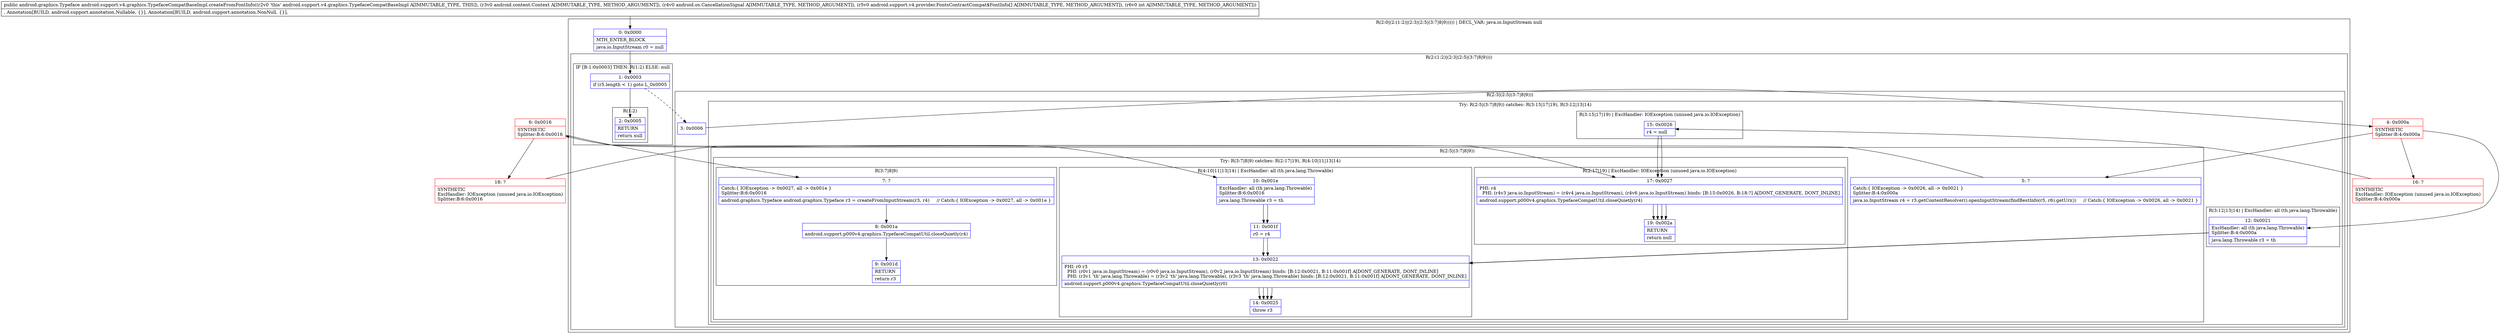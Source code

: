 digraph "CFG forandroid.support.v4.graphics.TypefaceCompatBaseImpl.createFromFontInfo(Landroid\/content\/Context;Landroid\/os\/CancellationSignal;[Landroid\/support\/v4\/provider\/FontsContractCompat$FontInfo;I)Landroid\/graphics\/Typeface;" {
subgraph cluster_Region_43237929 {
label = "R(2:0|(2:(1:2)|(2:3|(2:5|(3:7|8|9))))) | DECL_VAR: java.io.InputStream null\l";
node [shape=record,color=blue];
Node_0 [shape=record,label="{0\:\ 0x0000|MTH_ENTER_BLOCK\l|java.io.InputStream r0 = null\l}"];
subgraph cluster_Region_675902346 {
label = "R(2:(1:2)|(2:3|(2:5|(3:7|8|9))))";
node [shape=record,color=blue];
subgraph cluster_IfRegion_1542443391 {
label = "IF [B:1:0x0003] THEN: R(1:2) ELSE: null";
node [shape=record,color=blue];
Node_1 [shape=record,label="{1\:\ 0x0003|if (r5.length \< 1) goto L_0x0005\l}"];
subgraph cluster_Region_1626946049 {
label = "R(1:2)";
node [shape=record,color=blue];
Node_2 [shape=record,label="{2\:\ 0x0005|RETURN\l|return null\l}"];
}
}
subgraph cluster_Region_1852375483 {
label = "R(2:3|(2:5|(3:7|8|9)))";
node [shape=record,color=blue];
Node_3 [shape=record,label="{3\:\ 0x0006}"];
subgraph cluster_TryCatchRegion_232782559 {
label = "Try: R(2:5|(3:7|8|9)) catches: R(3:15|17|19), R(3:12|13|14)";
node [shape=record,color=blue];
subgraph cluster_Region_2135705408 {
label = "R(2:5|(3:7|8|9))";
node [shape=record,color=blue];
Node_5 [shape=record,label="{5\:\ ?|Catch:\{ IOException \-\> 0x0026, all \-\> 0x0021 \}\lSplitter:B:4:0x000a\l|java.io.InputStream r4 = r3.getContentResolver().openInputStream(findBestInfo(r5, r6).getUri())     \/\/ Catch:\{ IOException \-\> 0x0026, all \-\> 0x0021 \}\l}"];
subgraph cluster_TryCatchRegion_681489970 {
label = "Try: R(3:7|8|9) catches: R(2:17|19), R(4:10|11|13|14)";
node [shape=record,color=blue];
subgraph cluster_Region_1928324980 {
label = "R(3:7|8|9)";
node [shape=record,color=blue];
Node_7 [shape=record,label="{7\:\ ?|Catch:\{ IOException \-\> 0x0027, all \-\> 0x001e \}\lSplitter:B:6:0x0016\l|android.graphics.Typeface android.graphics.Typeface r3 = createFromInputStream(r3, r4)     \/\/ Catch:\{ IOException \-\> 0x0027, all \-\> 0x001e \}\l}"];
Node_8 [shape=record,label="{8\:\ 0x001a|android.support.p000v4.graphics.TypefaceCompatUtil.closeQuietly(r4)\l}"];
Node_9 [shape=record,label="{9\:\ 0x001d|RETURN\l|return r3\l}"];
}
subgraph cluster_Region_27174930 {
label = "R(2:17|19) | ExcHandler: IOException (unused java.io.IOException)\l";
node [shape=record,color=blue];
Node_17 [shape=record,label="{17\:\ 0x0027|PHI: r4 \l  PHI: (r4v3 java.io.InputStream) = (r4v4 java.io.InputStream), (r4v6 java.io.InputStream) binds: [B:15:0x0026, B:18:?] A[DONT_GENERATE, DONT_INLINE]\l|android.support.p000v4.graphics.TypefaceCompatUtil.closeQuietly(r4)\l}"];
Node_19 [shape=record,label="{19\:\ 0x002a|RETURN\l|return null\l}"];
}
subgraph cluster_Region_774136156 {
label = "R(4:10|11|13|14) | ExcHandler: all (th java.lang.Throwable)\l";
node [shape=record,color=blue];
Node_10 [shape=record,label="{10\:\ 0x001e|ExcHandler: all (th java.lang.Throwable)\lSplitter:B:6:0x0016\l|java.lang.Throwable r3 = th\l}"];
Node_11 [shape=record,label="{11\:\ 0x001f|r0 = r4\l}"];
Node_13 [shape=record,label="{13\:\ 0x0022|PHI: r0 r3 \l  PHI: (r0v1 java.io.InputStream) = (r0v0 java.io.InputStream), (r0v2 java.io.InputStream) binds: [B:12:0x0021, B:11:0x001f] A[DONT_GENERATE, DONT_INLINE]\l  PHI: (r3v1 'th' java.lang.Throwable) = (r3v2 'th' java.lang.Throwable), (r3v3 'th' java.lang.Throwable) binds: [B:12:0x0021, B:11:0x001f] A[DONT_GENERATE, DONT_INLINE]\l|android.support.p000v4.graphics.TypefaceCompatUtil.closeQuietly(r0)\l}"];
Node_14 [shape=record,label="{14\:\ 0x0025|throw r3\l}"];
}
}
}
subgraph cluster_Region_1674724249 {
label = "R(3:15|17|19) | ExcHandler: IOException (unused java.io.IOException)\l";
node [shape=record,color=blue];
Node_15 [shape=record,label="{15\:\ 0x0026|r4 = null\l}"];
Node_17 [shape=record,label="{17\:\ 0x0027|PHI: r4 \l  PHI: (r4v3 java.io.InputStream) = (r4v4 java.io.InputStream), (r4v6 java.io.InputStream) binds: [B:15:0x0026, B:18:?] A[DONT_GENERATE, DONT_INLINE]\l|android.support.p000v4.graphics.TypefaceCompatUtil.closeQuietly(r4)\l}"];
Node_19 [shape=record,label="{19\:\ 0x002a|RETURN\l|return null\l}"];
}
subgraph cluster_Region_495553818 {
label = "R(3:12|13|14) | ExcHandler: all (th java.lang.Throwable)\l";
node [shape=record,color=blue];
Node_12 [shape=record,label="{12\:\ 0x0021|ExcHandler: all (th java.lang.Throwable)\lSplitter:B:4:0x000a\l|java.lang.Throwable r3 = th\l}"];
Node_13 [shape=record,label="{13\:\ 0x0022|PHI: r0 r3 \l  PHI: (r0v1 java.io.InputStream) = (r0v0 java.io.InputStream), (r0v2 java.io.InputStream) binds: [B:12:0x0021, B:11:0x001f] A[DONT_GENERATE, DONT_INLINE]\l  PHI: (r3v1 'th' java.lang.Throwable) = (r3v2 'th' java.lang.Throwable), (r3v3 'th' java.lang.Throwable) binds: [B:12:0x0021, B:11:0x001f] A[DONT_GENERATE, DONT_INLINE]\l|android.support.p000v4.graphics.TypefaceCompatUtil.closeQuietly(r0)\l}"];
Node_14 [shape=record,label="{14\:\ 0x0025|throw r3\l}"];
}
}
}
}
}
subgraph cluster_Region_1674724249 {
label = "R(3:15|17|19) | ExcHandler: IOException (unused java.io.IOException)\l";
node [shape=record,color=blue];
Node_15 [shape=record,label="{15\:\ 0x0026|r4 = null\l}"];
Node_17 [shape=record,label="{17\:\ 0x0027|PHI: r4 \l  PHI: (r4v3 java.io.InputStream) = (r4v4 java.io.InputStream), (r4v6 java.io.InputStream) binds: [B:15:0x0026, B:18:?] A[DONT_GENERATE, DONT_INLINE]\l|android.support.p000v4.graphics.TypefaceCompatUtil.closeQuietly(r4)\l}"];
Node_19 [shape=record,label="{19\:\ 0x002a|RETURN\l|return null\l}"];
}
subgraph cluster_Region_495553818 {
label = "R(3:12|13|14) | ExcHandler: all (th java.lang.Throwable)\l";
node [shape=record,color=blue];
Node_12 [shape=record,label="{12\:\ 0x0021|ExcHandler: all (th java.lang.Throwable)\lSplitter:B:4:0x000a\l|java.lang.Throwable r3 = th\l}"];
Node_13 [shape=record,label="{13\:\ 0x0022|PHI: r0 r3 \l  PHI: (r0v1 java.io.InputStream) = (r0v0 java.io.InputStream), (r0v2 java.io.InputStream) binds: [B:12:0x0021, B:11:0x001f] A[DONT_GENERATE, DONT_INLINE]\l  PHI: (r3v1 'th' java.lang.Throwable) = (r3v2 'th' java.lang.Throwable), (r3v3 'th' java.lang.Throwable) binds: [B:12:0x0021, B:11:0x001f] A[DONT_GENERATE, DONT_INLINE]\l|android.support.p000v4.graphics.TypefaceCompatUtil.closeQuietly(r0)\l}"];
Node_14 [shape=record,label="{14\:\ 0x0025|throw r3\l}"];
}
subgraph cluster_Region_27174930 {
label = "R(2:17|19) | ExcHandler: IOException (unused java.io.IOException)\l";
node [shape=record,color=blue];
Node_17 [shape=record,label="{17\:\ 0x0027|PHI: r4 \l  PHI: (r4v3 java.io.InputStream) = (r4v4 java.io.InputStream), (r4v6 java.io.InputStream) binds: [B:15:0x0026, B:18:?] A[DONT_GENERATE, DONT_INLINE]\l|android.support.p000v4.graphics.TypefaceCompatUtil.closeQuietly(r4)\l}"];
Node_19 [shape=record,label="{19\:\ 0x002a|RETURN\l|return null\l}"];
}
subgraph cluster_Region_774136156 {
label = "R(4:10|11|13|14) | ExcHandler: all (th java.lang.Throwable)\l";
node [shape=record,color=blue];
Node_10 [shape=record,label="{10\:\ 0x001e|ExcHandler: all (th java.lang.Throwable)\lSplitter:B:6:0x0016\l|java.lang.Throwable r3 = th\l}"];
Node_11 [shape=record,label="{11\:\ 0x001f|r0 = r4\l}"];
Node_13 [shape=record,label="{13\:\ 0x0022|PHI: r0 r3 \l  PHI: (r0v1 java.io.InputStream) = (r0v0 java.io.InputStream), (r0v2 java.io.InputStream) binds: [B:12:0x0021, B:11:0x001f] A[DONT_GENERATE, DONT_INLINE]\l  PHI: (r3v1 'th' java.lang.Throwable) = (r3v2 'th' java.lang.Throwable), (r3v3 'th' java.lang.Throwable) binds: [B:12:0x0021, B:11:0x001f] A[DONT_GENERATE, DONT_INLINE]\l|android.support.p000v4.graphics.TypefaceCompatUtil.closeQuietly(r0)\l}"];
Node_14 [shape=record,label="{14\:\ 0x0025|throw r3\l}"];
}
Node_4 [shape=record,color=red,label="{4\:\ 0x000a|SYNTHETIC\lSplitter:B:4:0x000a\l}"];
Node_6 [shape=record,color=red,label="{6\:\ 0x0016|SYNTHETIC\lSplitter:B:6:0x0016\l}"];
Node_16 [shape=record,color=red,label="{16\:\ ?|SYNTHETIC\lExcHandler: IOException (unused java.io.IOException)\lSplitter:B:4:0x000a\l}"];
Node_18 [shape=record,color=red,label="{18\:\ ?|SYNTHETIC\lExcHandler: IOException (unused java.io.IOException)\lSplitter:B:6:0x0016\l}"];
MethodNode[shape=record,label="{public android.graphics.Typeface android.support.v4.graphics.TypefaceCompatBaseImpl.createFromFontInfo((r2v0 'this' android.support.v4.graphics.TypefaceCompatBaseImpl A[IMMUTABLE_TYPE, THIS]), (r3v0 android.content.Context A[IMMUTABLE_TYPE, METHOD_ARGUMENT]), (r4v0 android.os.CancellationSignal A[IMMUTABLE_TYPE, METHOD_ARGUMENT]), (r5v0 android.support.v4.provider.FontsContractCompat$FontInfo[] A[IMMUTABLE_TYPE, METHOD_ARGUMENT]), (r6v0 int A[IMMUTABLE_TYPE, METHOD_ARGUMENT]))  | , Annotation[BUILD, android.support.annotation.Nullable, \{\}], Annotation[BUILD, android.support.annotation.NonNull, \{\}], \l}"];
MethodNode -> Node_0;
Node_0 -> Node_1;
Node_1 -> Node_2;
Node_1 -> Node_3[style=dashed];
Node_3 -> Node_4;
Node_5 -> Node_6;
Node_7 -> Node_8;
Node_8 -> Node_9;
Node_17 -> Node_19;
Node_10 -> Node_11;
Node_11 -> Node_13;
Node_13 -> Node_14;
Node_15 -> Node_17;
Node_17 -> Node_19;
Node_12 -> Node_13;
Node_13 -> Node_14;
Node_15 -> Node_17;
Node_17 -> Node_19;
Node_12 -> Node_13;
Node_13 -> Node_14;
Node_17 -> Node_19;
Node_10 -> Node_11;
Node_11 -> Node_13;
Node_13 -> Node_14;
Node_4 -> Node_5;
Node_4 -> Node_16;
Node_4 -> Node_12;
Node_6 -> Node_7;
Node_6 -> Node_18;
Node_6 -> Node_10;
Node_16 -> Node_15;
Node_18 -> Node_17;
}

